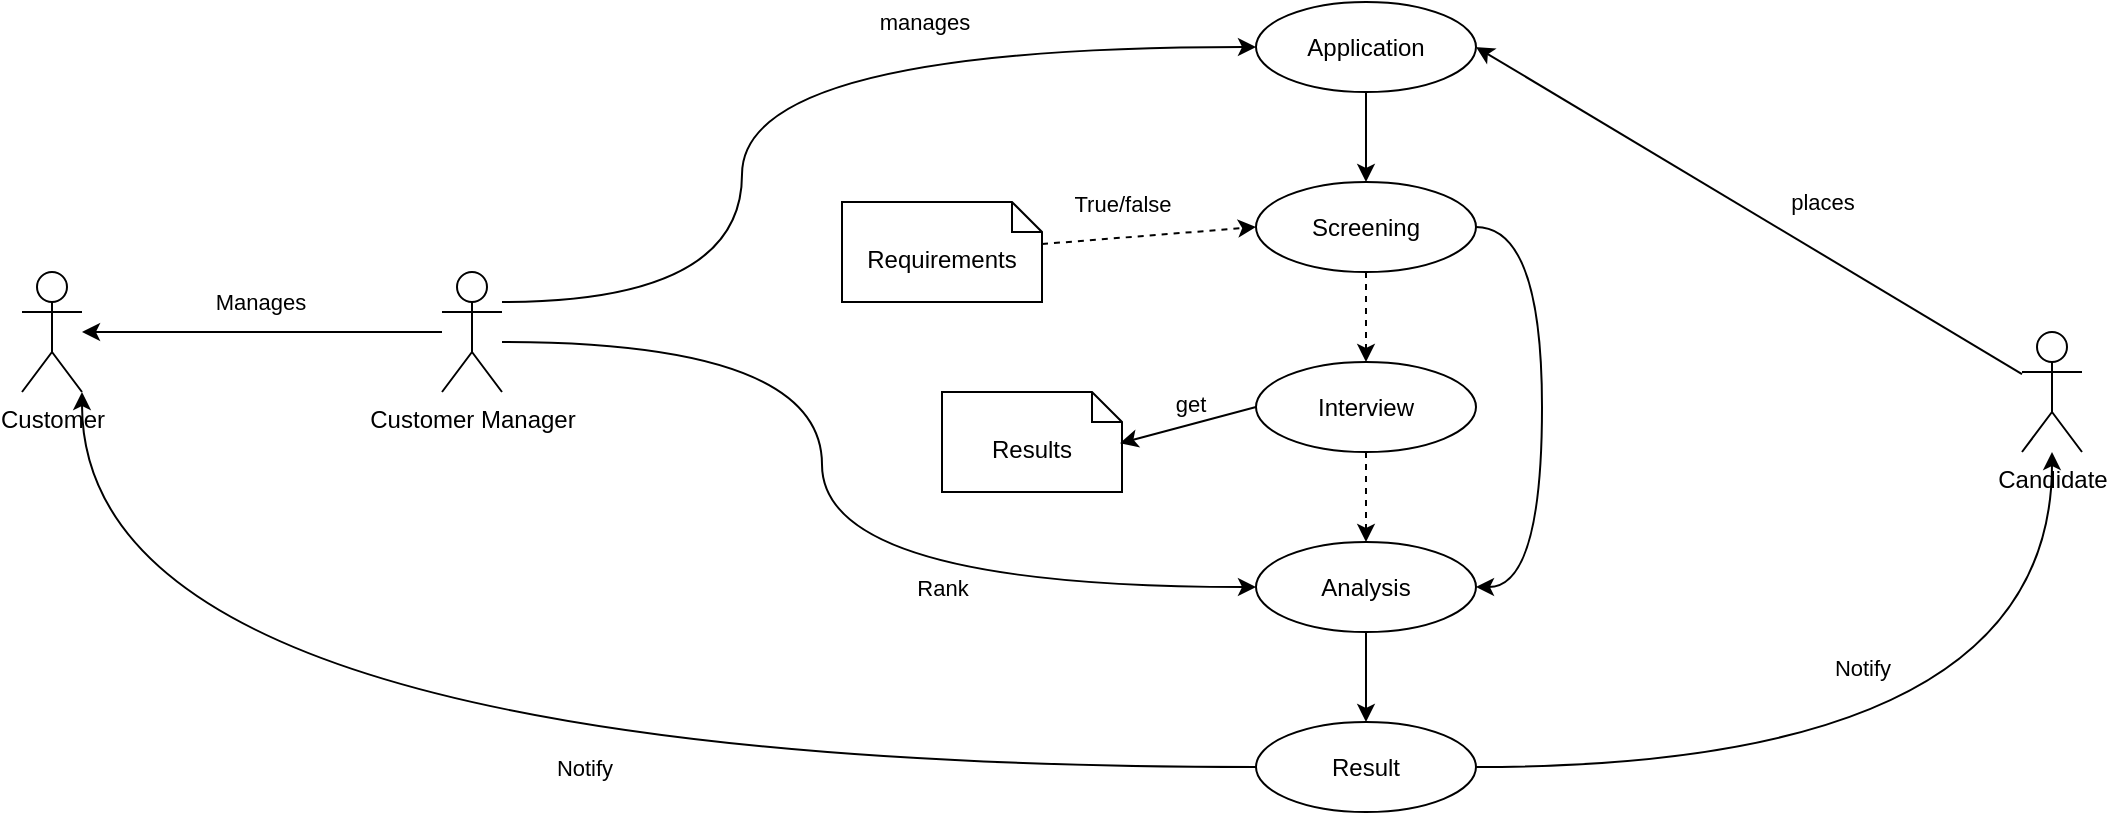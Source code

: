 <mxfile version="24.0.4" type="device">
  <diagram name="Page-1" id="hpC2bTXv6v-qC_0Z_D61">
    <mxGraphModel dx="1363" dy="1039" grid="1" gridSize="10" guides="1" tooltips="1" connect="1" arrows="1" fold="1" page="1" pageScale="1" pageWidth="1654" pageHeight="1169" math="0" shadow="0">
      <root>
        <mxCell id="0" />
        <mxCell id="1" parent="0" />
        <mxCell id="6ZgAjV2L_JMr6nDz-ZkV-1" value="Customer" style="shape=umlActor;verticalLabelPosition=bottom;verticalAlign=top;html=1;outlineConnect=0;" vertex="1" parent="1">
          <mxGeometry x="100" y="325" width="30" height="60" as="geometry" />
        </mxCell>
        <mxCell id="6ZgAjV2L_JMr6nDz-ZkV-12" style="rounded=0;orthogonalLoop=1;jettySize=auto;html=1;entryX=1;entryY=0.5;entryDx=0;entryDy=0;" edge="1" parent="1" source="6ZgAjV2L_JMr6nDz-ZkV-2" target="6ZgAjV2L_JMr6nDz-ZkV-5">
          <mxGeometry relative="1" as="geometry" />
        </mxCell>
        <mxCell id="6ZgAjV2L_JMr6nDz-ZkV-13" value="places" style="edgeLabel;html=1;align=center;verticalAlign=middle;resizable=0;points=[];" vertex="1" connectable="0" parent="6ZgAjV2L_JMr6nDz-ZkV-12">
          <mxGeometry x="-0.205" y="3" relative="1" as="geometry">
            <mxPoint x="10" y="-24" as="offset" />
          </mxGeometry>
        </mxCell>
        <mxCell id="6ZgAjV2L_JMr6nDz-ZkV-2" value="Candidate" style="shape=umlActor;verticalLabelPosition=bottom;verticalAlign=top;html=1;outlineConnect=0;" vertex="1" parent="1">
          <mxGeometry x="1100" y="355" width="30" height="60" as="geometry" />
        </mxCell>
        <mxCell id="6ZgAjV2L_JMr6nDz-ZkV-22" style="rounded=0;orthogonalLoop=1;jettySize=auto;html=1;entryX=0;entryY=0.5;entryDx=0;entryDy=0;edgeStyle=orthogonalEdgeStyle;curved=1;" edge="1" parent="1" source="6ZgAjV2L_JMr6nDz-ZkV-4" target="6ZgAjV2L_JMr6nDz-ZkV-5">
          <mxGeometry relative="1" as="geometry">
            <Array as="points">
              <mxPoint x="460" y="340" />
              <mxPoint x="460" y="213" />
            </Array>
          </mxGeometry>
        </mxCell>
        <mxCell id="6ZgAjV2L_JMr6nDz-ZkV-23" value="manages" style="edgeLabel;html=1;align=center;verticalAlign=middle;resizable=0;points=[];" vertex="1" connectable="0" parent="6ZgAjV2L_JMr6nDz-ZkV-22">
          <mxGeometry x="0.232" y="-3" relative="1" as="geometry">
            <mxPoint x="27" y="-16" as="offset" />
          </mxGeometry>
        </mxCell>
        <mxCell id="6ZgAjV2L_JMr6nDz-ZkV-31" style="edgeStyle=orthogonalEdgeStyle;rounded=0;orthogonalLoop=1;jettySize=auto;html=1;entryX=0;entryY=0.5;entryDx=0;entryDy=0;curved=1;" edge="1" parent="1" source="6ZgAjV2L_JMr6nDz-ZkV-4" target="6ZgAjV2L_JMr6nDz-ZkV-9">
          <mxGeometry relative="1" as="geometry">
            <Array as="points">
              <mxPoint x="500" y="360" />
              <mxPoint x="500" y="483" />
            </Array>
          </mxGeometry>
        </mxCell>
        <mxCell id="6ZgAjV2L_JMr6nDz-ZkV-32" value="Rank" style="edgeLabel;html=1;align=center;verticalAlign=middle;resizable=0;points=[];" vertex="1" connectable="0" parent="6ZgAjV2L_JMr6nDz-ZkV-31">
          <mxGeometry x="0.308" y="18" relative="1" as="geometry">
            <mxPoint x="16" y="18" as="offset" />
          </mxGeometry>
        </mxCell>
        <mxCell id="6ZgAjV2L_JMr6nDz-ZkV-4" value="Customer Manager" style="shape=umlActor;verticalLabelPosition=bottom;verticalAlign=top;html=1;outlineConnect=0;" vertex="1" parent="1">
          <mxGeometry x="310" y="325" width="30" height="60" as="geometry" />
        </mxCell>
        <mxCell id="6ZgAjV2L_JMr6nDz-ZkV-14" style="edgeStyle=orthogonalEdgeStyle;rounded=0;orthogonalLoop=1;jettySize=auto;html=1;entryX=0.5;entryY=0;entryDx=0;entryDy=0;" edge="1" parent="1" source="6ZgAjV2L_JMr6nDz-ZkV-5" target="6ZgAjV2L_JMr6nDz-ZkV-7">
          <mxGeometry relative="1" as="geometry" />
        </mxCell>
        <mxCell id="6ZgAjV2L_JMr6nDz-ZkV-5" value="Application" style="ellipse;html=1;whiteSpace=wrap;" vertex="1" parent="1">
          <mxGeometry x="717" y="190" width="110" height="45" as="geometry" />
        </mxCell>
        <mxCell id="6ZgAjV2L_JMr6nDz-ZkV-15" style="edgeStyle=orthogonalEdgeStyle;rounded=0;orthogonalLoop=1;jettySize=auto;html=1;entryX=0.5;entryY=0;entryDx=0;entryDy=0;dashed=1;" edge="1" parent="1" source="6ZgAjV2L_JMr6nDz-ZkV-7" target="6ZgAjV2L_JMr6nDz-ZkV-8">
          <mxGeometry relative="1" as="geometry" />
        </mxCell>
        <mxCell id="6ZgAjV2L_JMr6nDz-ZkV-20" style="edgeStyle=orthogonalEdgeStyle;rounded=0;orthogonalLoop=1;jettySize=auto;html=1;entryX=1;entryY=0.5;entryDx=0;entryDy=0;curved=1;" edge="1" parent="1" source="6ZgAjV2L_JMr6nDz-ZkV-7" target="6ZgAjV2L_JMr6nDz-ZkV-9">
          <mxGeometry relative="1" as="geometry">
            <Array as="points">
              <mxPoint x="860" y="303" />
              <mxPoint x="860" y="483" />
            </Array>
          </mxGeometry>
        </mxCell>
        <mxCell id="6ZgAjV2L_JMr6nDz-ZkV-7" value="Screening" style="ellipse;html=1;whiteSpace=wrap;" vertex="1" parent="1">
          <mxGeometry x="717" y="280" width="110" height="45" as="geometry" />
        </mxCell>
        <mxCell id="6ZgAjV2L_JMr6nDz-ZkV-16" style="edgeStyle=orthogonalEdgeStyle;rounded=0;orthogonalLoop=1;jettySize=auto;html=1;entryX=0.5;entryY=0;entryDx=0;entryDy=0;dashed=1;" edge="1" parent="1" source="6ZgAjV2L_JMr6nDz-ZkV-8" target="6ZgAjV2L_JMr6nDz-ZkV-9">
          <mxGeometry relative="1" as="geometry" />
        </mxCell>
        <mxCell id="6ZgAjV2L_JMr6nDz-ZkV-8" value="Interview" style="ellipse;html=1;whiteSpace=wrap;" vertex="1" parent="1">
          <mxGeometry x="717" y="370" width="110" height="45" as="geometry" />
        </mxCell>
        <mxCell id="6ZgAjV2L_JMr6nDz-ZkV-17" style="edgeStyle=orthogonalEdgeStyle;rounded=0;orthogonalLoop=1;jettySize=auto;html=1;" edge="1" parent="1" source="6ZgAjV2L_JMr6nDz-ZkV-9" target="6ZgAjV2L_JMr6nDz-ZkV-10">
          <mxGeometry relative="1" as="geometry" />
        </mxCell>
        <mxCell id="6ZgAjV2L_JMr6nDz-ZkV-9" value="Analysis" style="ellipse;html=1;whiteSpace=wrap;" vertex="1" parent="1">
          <mxGeometry x="717" y="460" width="110" height="45" as="geometry" />
        </mxCell>
        <mxCell id="6ZgAjV2L_JMr6nDz-ZkV-33" style="edgeStyle=orthogonalEdgeStyle;rounded=0;orthogonalLoop=1;jettySize=auto;html=1;elbow=vertical;curved=1;" edge="1" parent="1" source="6ZgAjV2L_JMr6nDz-ZkV-10" target="6ZgAjV2L_JMr6nDz-ZkV-2">
          <mxGeometry relative="1" as="geometry" />
        </mxCell>
        <mxCell id="6ZgAjV2L_JMr6nDz-ZkV-35" value="Notify" style="edgeLabel;html=1;align=center;verticalAlign=middle;resizable=0;points=[];" vertex="1" connectable="0" parent="6ZgAjV2L_JMr6nDz-ZkV-33">
          <mxGeometry x="0.518" y="43" relative="1" as="geometry">
            <mxPoint x="-52" as="offset" />
          </mxGeometry>
        </mxCell>
        <mxCell id="6ZgAjV2L_JMr6nDz-ZkV-10" value="Result" style="ellipse;html=1;whiteSpace=wrap;" vertex="1" parent="1">
          <mxGeometry x="717" y="550" width="110" height="45" as="geometry" />
        </mxCell>
        <mxCell id="6ZgAjV2L_JMr6nDz-ZkV-26" style="rounded=0;orthogonalLoop=1;jettySize=auto;html=1;entryX=0;entryY=0.5;entryDx=0;entryDy=0;dashed=1;" edge="1" parent="1" source="6ZgAjV2L_JMr6nDz-ZkV-21" target="6ZgAjV2L_JMr6nDz-ZkV-7">
          <mxGeometry relative="1" as="geometry" />
        </mxCell>
        <mxCell id="6ZgAjV2L_JMr6nDz-ZkV-27" value="True/false" style="edgeLabel;html=1;align=center;verticalAlign=middle;resizable=0;points=[];" vertex="1" connectable="0" parent="6ZgAjV2L_JMr6nDz-ZkV-26">
          <mxGeometry x="-0.141" relative="1" as="geometry">
            <mxPoint x="-6" y="-17" as="offset" />
          </mxGeometry>
        </mxCell>
        <mxCell id="6ZgAjV2L_JMr6nDz-ZkV-21" value="Requirements" style="shape=note2;boundedLbl=1;whiteSpace=wrap;html=1;size=15;verticalAlign=top;align=center;" vertex="1" parent="1">
          <mxGeometry x="510" y="290" width="100" height="50" as="geometry" />
        </mxCell>
        <mxCell id="6ZgAjV2L_JMr6nDz-ZkV-24" style="edgeStyle=orthogonalEdgeStyle;rounded=0;orthogonalLoop=1;jettySize=auto;html=1;" edge="1" parent="1" source="6ZgAjV2L_JMr6nDz-ZkV-4" target="6ZgAjV2L_JMr6nDz-ZkV-1">
          <mxGeometry relative="1" as="geometry" />
        </mxCell>
        <mxCell id="6ZgAjV2L_JMr6nDz-ZkV-25" value="Manages" style="edgeLabel;html=1;align=center;verticalAlign=middle;resizable=0;points=[];" vertex="1" connectable="0" parent="6ZgAjV2L_JMr6nDz-ZkV-24">
          <mxGeometry x="0.396" y="3" relative="1" as="geometry">
            <mxPoint x="34" y="-18" as="offset" />
          </mxGeometry>
        </mxCell>
        <mxCell id="6ZgAjV2L_JMr6nDz-ZkV-28" value="Results" style="shape=note2;boundedLbl=1;whiteSpace=wrap;html=1;size=15;verticalAlign=top;align=center;" vertex="1" parent="1">
          <mxGeometry x="560" y="385" width="90" height="50" as="geometry" />
        </mxCell>
        <mxCell id="6ZgAjV2L_JMr6nDz-ZkV-29" style="rounded=0;orthogonalLoop=1;jettySize=auto;html=1;entryX=0.989;entryY=0.512;entryDx=0;entryDy=0;entryPerimeter=0;exitX=0;exitY=0.5;exitDx=0;exitDy=0;" edge="1" parent="1" source="6ZgAjV2L_JMr6nDz-ZkV-8" target="6ZgAjV2L_JMr6nDz-ZkV-28">
          <mxGeometry relative="1" as="geometry" />
        </mxCell>
        <mxCell id="6ZgAjV2L_JMr6nDz-ZkV-30" value="get" style="edgeLabel;html=1;align=center;verticalAlign=middle;resizable=0;points=[];" vertex="1" connectable="0" parent="6ZgAjV2L_JMr6nDz-ZkV-29">
          <mxGeometry x="0.102" y="2" relative="1" as="geometry">
            <mxPoint x="4" y="-14" as="offset" />
          </mxGeometry>
        </mxCell>
        <mxCell id="6ZgAjV2L_JMr6nDz-ZkV-34" style="edgeStyle=orthogonalEdgeStyle;rounded=0;orthogonalLoop=1;jettySize=auto;html=1;entryX=1;entryY=1;entryDx=0;entryDy=0;entryPerimeter=0;curved=1;" edge="1" parent="1" source="6ZgAjV2L_JMr6nDz-ZkV-10" target="6ZgAjV2L_JMr6nDz-ZkV-1">
          <mxGeometry relative="1" as="geometry" />
        </mxCell>
        <mxCell id="6ZgAjV2L_JMr6nDz-ZkV-36" value="Notify" style="edgeLabel;html=1;align=center;verticalAlign=middle;resizable=0;points=[];" vertex="1" connectable="0" parent="6ZgAjV2L_JMr6nDz-ZkV-34">
          <mxGeometry x="-0.382" y="-10" relative="1" as="geometry">
            <mxPoint x="-97" y="10" as="offset" />
          </mxGeometry>
        </mxCell>
      </root>
    </mxGraphModel>
  </diagram>
</mxfile>
